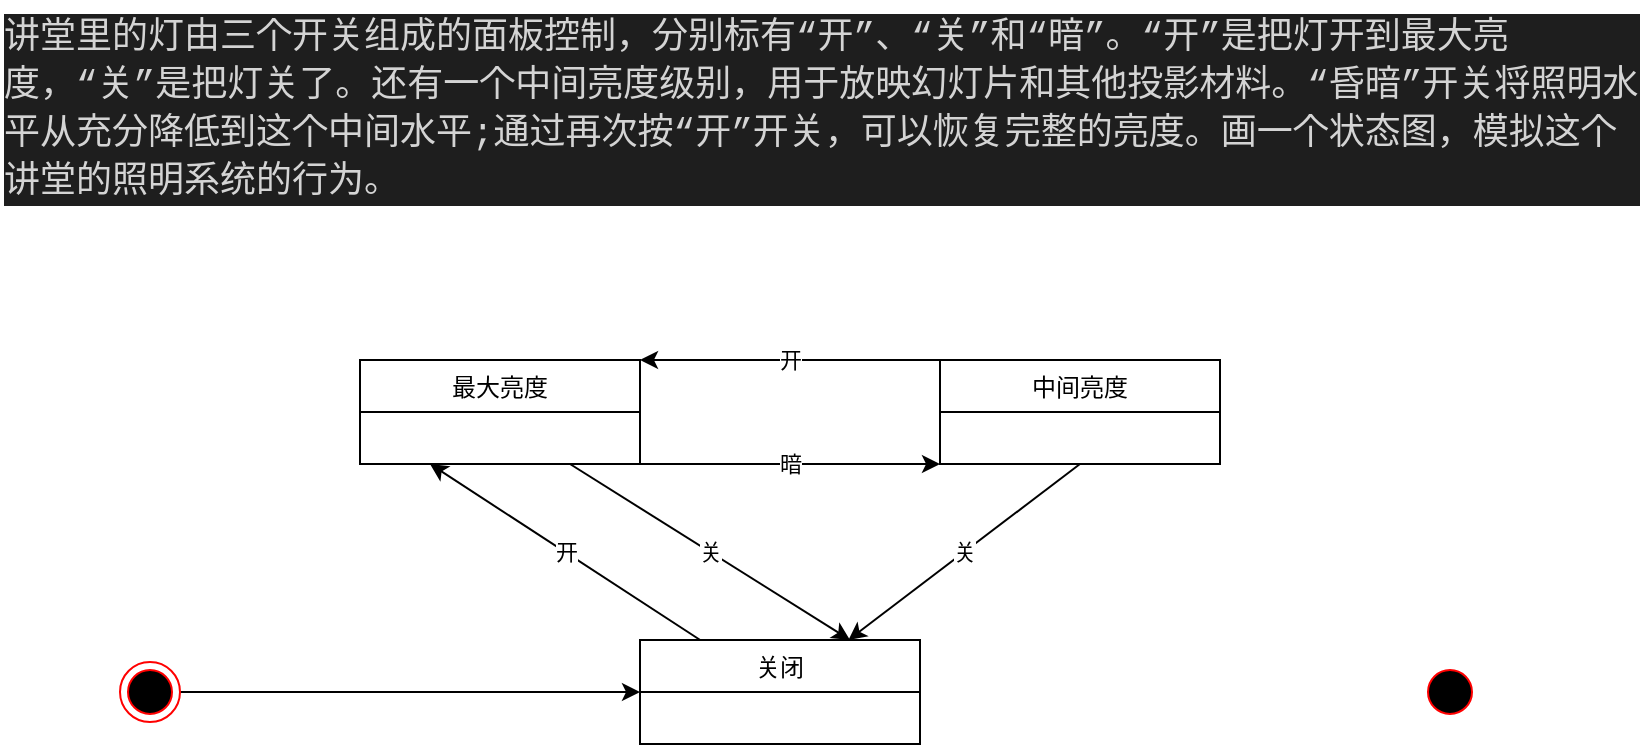 <mxfile>
    <diagram id="waC11UHbGVyKFIi75_Yx" name="第 1 页">
        <mxGraphModel dx="1025" dy="472" grid="1" gridSize="10" guides="1" tooltips="1" connect="1" arrows="1" fold="1" page="1" pageScale="1" pageWidth="827" pageHeight="1169" math="0" shadow="0">
            <root>
                <mxCell id="0"/>
                <mxCell id="1" parent="0"/>
                <mxCell id="2" value="&lt;div style=&quot;color: rgb(212, 212, 212); background-color: rgb(30, 30, 30); font-family: consolas, &amp;quot;courier new&amp;quot;, monospace; font-weight: normal; font-size: 18px; line-height: 24px;&quot;&gt;&lt;div&gt;&lt;span style=&quot;color: #d4d4d4&quot;&gt;讲堂里的灯由三个开关组成的面板控制，分别标有“开”、“关”和“暗”。“开”是把灯开到最大亮度，“关”是把灯关了。还有一个中间亮度级别，用于放映幻灯片和其他投影材料。“昏暗”开关将照明水平从充分降低到这个中间水平;通过再次按“开”开关，可以恢复完整的亮度。画一个状态图，模拟这个讲堂的照明系统的行为。&lt;/span&gt;&lt;/div&gt;&lt;/div&gt;" style="text;whiteSpace=wrap;html=1;" vertex="1" parent="1">
                    <mxGeometry width="820" height="100" as="geometry"/>
                </mxCell>
                <mxCell id="26" style="edgeStyle=none;html=1;" edge="1" parent="1" source="5" target="15">
                    <mxGeometry relative="1" as="geometry"/>
                </mxCell>
                <mxCell id="5" value="" style="ellipse;html=1;shape=endState;fillColor=#000000;strokeColor=#ff0000;" vertex="1" parent="1">
                    <mxGeometry x="60" y="331" width="30" height="30" as="geometry"/>
                </mxCell>
                <mxCell id="6" value="" style="ellipse;html=1;shape=startState;fillColor=#000000;strokeColor=#ff0000;" vertex="1" parent="1">
                    <mxGeometry x="710" y="331" width="30" height="30" as="geometry"/>
                </mxCell>
                <mxCell id="22" value="关" style="edgeStyle=none;html=1;exitX=0.75;exitY=1;exitDx=0;exitDy=0;entryX=0.75;entryY=0;entryDx=0;entryDy=0;" edge="1" parent="1" source="11" target="15">
                    <mxGeometry relative="1" as="geometry"/>
                </mxCell>
                <mxCell id="23" value="暗" style="edgeStyle=none;html=1;exitX=1;exitY=1;exitDx=0;exitDy=0;entryX=0;entryY=1;entryDx=0;entryDy=0;" edge="1" parent="1" source="11" target="19">
                    <mxGeometry relative="1" as="geometry"/>
                </mxCell>
                <mxCell id="11" value="最大亮度" style="swimlane;fontStyle=0;childLayout=stackLayout;horizontal=1;startSize=26;fillColor=none;horizontalStack=0;resizeParent=1;resizeParentMax=0;resizeLast=0;collapsible=1;marginBottom=0;" vertex="1" parent="1">
                    <mxGeometry x="180" y="180" width="140" height="52" as="geometry"/>
                </mxCell>
                <mxCell id="20" value="开" style="edgeStyle=none;html=1;entryX=0.25;entryY=1;entryDx=0;entryDy=0;" edge="1" parent="1" source="15" target="11">
                    <mxGeometry relative="1" as="geometry"/>
                </mxCell>
                <mxCell id="15" value="关闭" style="swimlane;fontStyle=0;childLayout=stackLayout;horizontal=1;startSize=26;fillColor=none;horizontalStack=0;resizeParent=1;resizeParentMax=0;resizeLast=0;collapsible=1;marginBottom=0;" vertex="1" parent="1">
                    <mxGeometry x="320" y="320" width="140" height="52" as="geometry"/>
                </mxCell>
                <mxCell id="24" value="关" style="edgeStyle=none;html=1;exitX=0.5;exitY=1;exitDx=0;exitDy=0;" edge="1" parent="1" source="19" target="15">
                    <mxGeometry relative="1" as="geometry"/>
                </mxCell>
                <mxCell id="25" value="开" style="edgeStyle=none;html=1;exitX=0;exitY=0;exitDx=0;exitDy=0;entryX=1;entryY=0;entryDx=0;entryDy=0;" edge="1" parent="1" source="19" target="11">
                    <mxGeometry relative="1" as="geometry"/>
                </mxCell>
                <mxCell id="19" value="中间亮度" style="swimlane;fontStyle=0;childLayout=stackLayout;horizontal=1;startSize=26;fillColor=none;horizontalStack=0;resizeParent=1;resizeParentMax=0;resizeLast=0;collapsible=1;marginBottom=0;" vertex="1" parent="1">
                    <mxGeometry x="470" y="180" width="140" height="52" as="geometry"/>
                </mxCell>
            </root>
        </mxGraphModel>
    </diagram>
</mxfile>